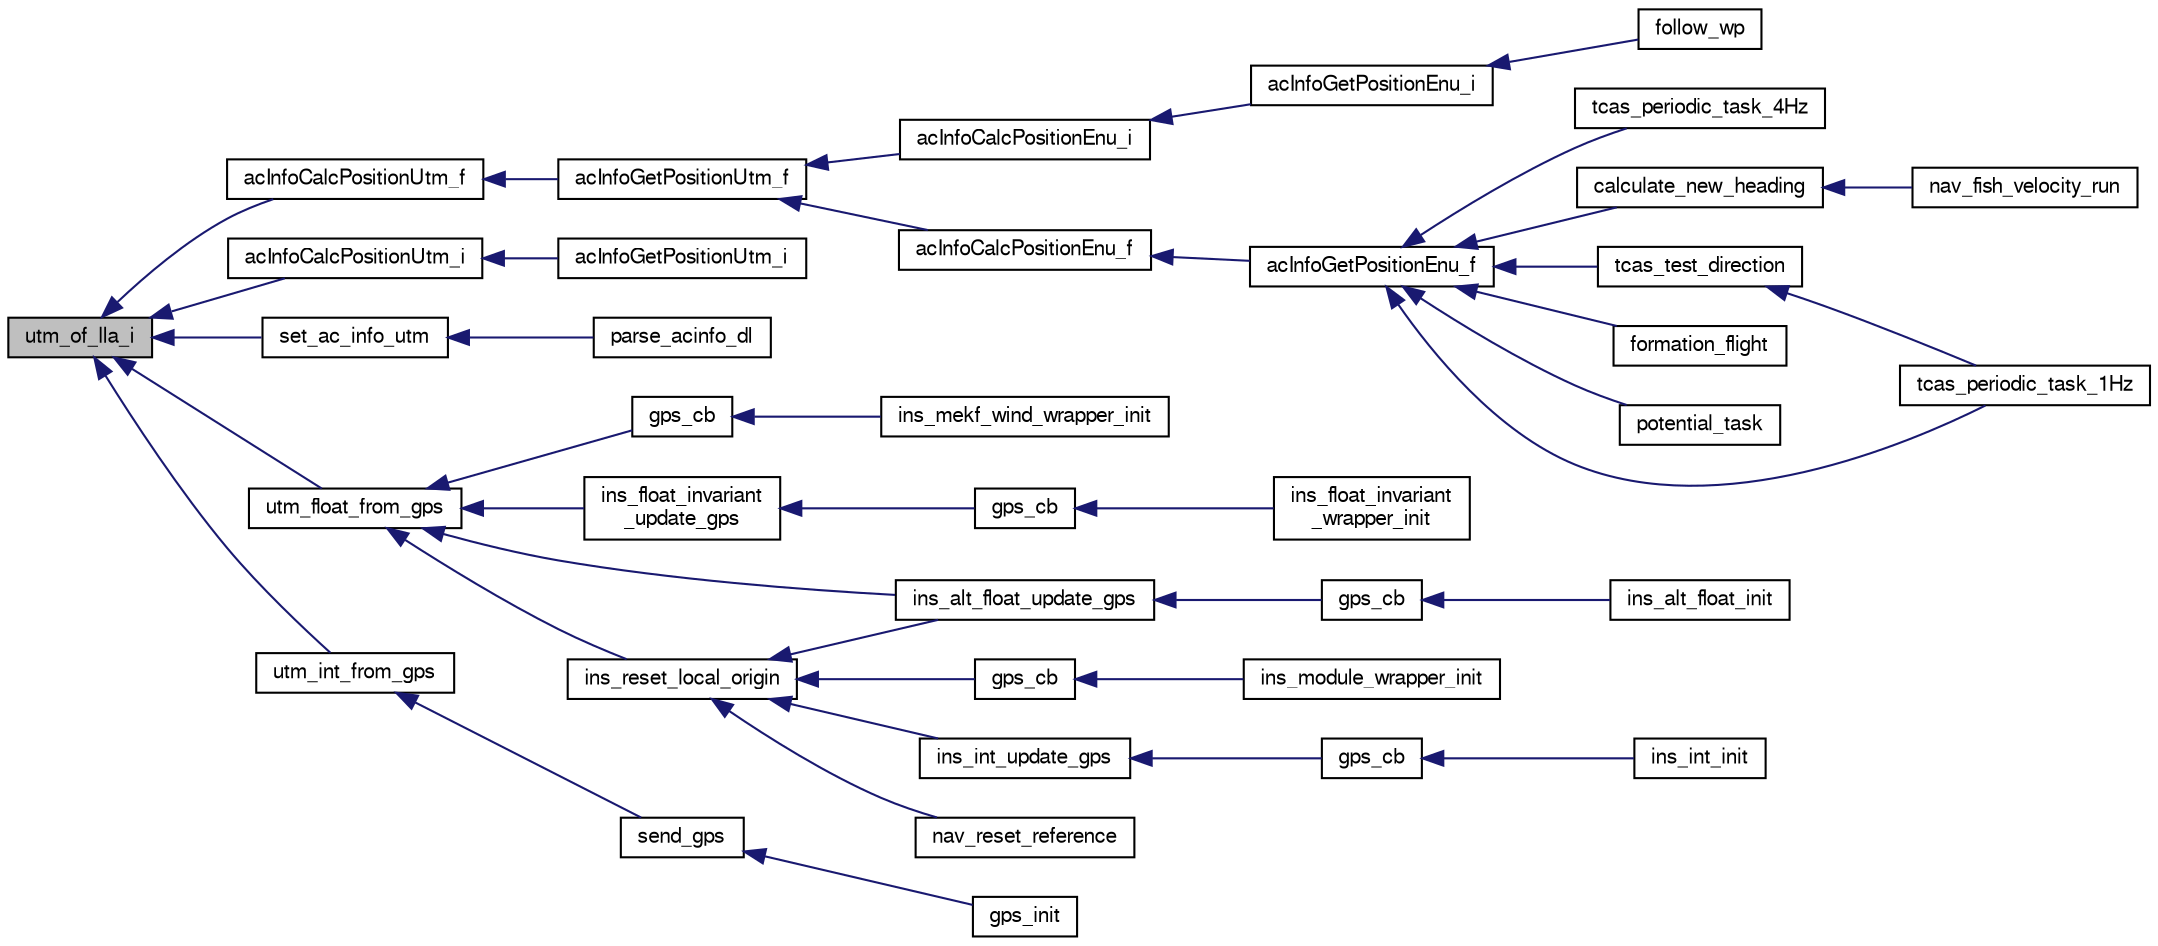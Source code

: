 digraph "utm_of_lla_i"
{
  edge [fontname="FreeSans",fontsize="10",labelfontname="FreeSans",labelfontsize="10"];
  node [fontname="FreeSans",fontsize="10",shape=record];
  rankdir="LR";
  Node1 [label="utm_of_lla_i",height=0.2,width=0.4,color="black", fillcolor="grey75", style="filled", fontcolor="black"];
  Node1 -> Node2 [dir="back",color="midnightblue",fontsize="10",style="solid",fontname="FreeSans"];
  Node2 [label="acInfoCalcPositionUtm_f",height=0.2,width=0.4,color="black", fillcolor="white", style="filled",URL="$group__ac__info.html#ga372e62985b33d1539347cfadb62d9aff"];
  Node2 -> Node3 [dir="back",color="midnightblue",fontsize="10",style="solid",fontname="FreeSans"];
  Node3 [label="acInfoGetPositionUtm_f",height=0.2,width=0.4,color="black", fillcolor="white", style="filled",URL="$group__ac__info.html#ga74acacb611beb144c68c7b41ef3e50a4",tooltip="Get position from UTM coordinates (float). "];
  Node3 -> Node4 [dir="back",color="midnightblue",fontsize="10",style="solid",fontname="FreeSans"];
  Node4 [label="acInfoCalcPositionEnu_f",height=0.2,width=0.4,color="black", fillcolor="white", style="filled",URL="$group__ac__info.html#ga5f26bc7946ecd4d712ed0baa6cbe8dd1"];
  Node4 -> Node5 [dir="back",color="midnightblue",fontsize="10",style="solid",fontname="FreeSans"];
  Node5 [label="acInfoGetPositionEnu_f",height=0.2,width=0.4,color="black", fillcolor="white", style="filled",URL="$group__ac__info.html#ga525710b691b4f60d3e55c3c4b2cb092c",tooltip="Get position in local ENU coordinates (float). "];
  Node5 -> Node6 [dir="back",color="midnightblue",fontsize="10",style="solid",fontname="FreeSans"];
  Node6 [label="calculate_new_heading",height=0.2,width=0.4,color="black", fillcolor="white", style="filled",URL="$nav__fish_8c.html#aabac53beb17b84ea4474a72fb85e2abb",tooltip="calculates new variation of the heading for the uav based on current state "];
  Node6 -> Node7 [dir="back",color="midnightblue",fontsize="10",style="solid",fontname="FreeSans"];
  Node7 [label="nav_fish_velocity_run",height=0.2,width=0.4,color="black", fillcolor="white", style="filled",URL="$nav__fish_8h.html#ae25f7a8ee455c00944445f6b12b3a49f",tooltip="nav fish velocity run "];
  Node5 -> Node8 [dir="back",color="midnightblue",fontsize="10",style="solid",fontname="FreeSans"];
  Node8 [label="formation_flight",height=0.2,width=0.4,color="black", fillcolor="white", style="filled",URL="$formation_8h.html#a18de0c4f9e864cb4db84458b33b463dd"];
  Node5 -> Node9 [dir="back",color="midnightblue",fontsize="10",style="solid",fontname="FreeSans"];
  Node9 [label="potential_task",height=0.2,width=0.4,color="black", fillcolor="white", style="filled",URL="$potential_8h.html#a2ecae8ed4b80ccfece655453a56db7cd"];
  Node5 -> Node10 [dir="back",color="midnightblue",fontsize="10",style="solid",fontname="FreeSans"];
  Node10 [label="tcas_periodic_task_1Hz",height=0.2,width=0.4,color="black", fillcolor="white", style="filled",URL="$tcas_8h.html#adb2f00821358ed6ad0f366e6a2422558"];
  Node5 -> Node11 [dir="back",color="midnightblue",fontsize="10",style="solid",fontname="FreeSans"];
  Node11 [label="tcas_periodic_task_4Hz",height=0.2,width=0.4,color="black", fillcolor="white", style="filled",URL="$tcas_8h.html#aa520d855e76e58f77855603fde040497"];
  Node5 -> Node12 [dir="back",color="midnightblue",fontsize="10",style="solid",fontname="FreeSans"];
  Node12 [label="tcas_test_direction",height=0.2,width=0.4,color="black", fillcolor="white", style="filled",URL="$tcas_8c.html#a5baa7069079b8f1211e22af90cf7593b"];
  Node12 -> Node10 [dir="back",color="midnightblue",fontsize="10",style="solid",fontname="FreeSans"];
  Node3 -> Node13 [dir="back",color="midnightblue",fontsize="10",style="solid",fontname="FreeSans"];
  Node13 [label="acInfoCalcPositionEnu_i",height=0.2,width=0.4,color="black", fillcolor="white", style="filled",URL="$group__ac__info.html#gad27d2e9d1854b608ee9d187eb51a368e"];
  Node13 -> Node14 [dir="back",color="midnightblue",fontsize="10",style="solid",fontname="FreeSans"];
  Node14 [label="acInfoGetPositionEnu_i",height=0.2,width=0.4,color="black", fillcolor="white", style="filled",URL="$group__ac__info.html#ga375088f288d8540b8f3404c6a58f4646",tooltip="Get position in local ENU coordinates (int). "];
  Node14 -> Node15 [dir="back",color="midnightblue",fontsize="10",style="solid",fontname="FreeSans"];
  Node15 [label="follow_wp",height=0.2,width=0.4,color="black", fillcolor="white", style="filled",URL="$follow_8h.html#a193d671739e35bbb235456cb3b65e9ff"];
  Node1 -> Node16 [dir="back",color="midnightblue",fontsize="10",style="solid",fontname="FreeSans"];
  Node16 [label="acInfoCalcPositionUtm_i",height=0.2,width=0.4,color="black", fillcolor="white", style="filled",URL="$group__ac__info.html#ga625b19c827e0414eba7db51eb8ca4a75"];
  Node16 -> Node17 [dir="back",color="midnightblue",fontsize="10",style="solid",fontname="FreeSans"];
  Node17 [label="acInfoGetPositionUtm_i",height=0.2,width=0.4,color="black", fillcolor="white", style="filled",URL="$group__ac__info.html#ga70185310208daf9b55c913658348886b",tooltip="Get position from UTM coordinates (int). "];
  Node1 -> Node18 [dir="back",color="midnightblue",fontsize="10",style="solid",fontname="FreeSans"];
  Node18 [label="set_ac_info_utm",height=0.2,width=0.4,color="black", fillcolor="white", style="filled",URL="$group__ac__info.html#ga2f523b260d5f5dda8f138ba70435479c",tooltip="Set Aircraft info. "];
  Node18 -> Node19 [dir="back",color="midnightblue",fontsize="10",style="solid",fontname="FreeSans"];
  Node19 [label="parse_acinfo_dl",height=0.2,width=0.4,color="black", fillcolor="white", style="filled",URL="$group__ac__info.html#ga17b120995d97d500b7eb5aea22214041",tooltip="Parse all datalink or telemetry messages that contain global position of other acs Messages currently..."];
  Node1 -> Node20 [dir="back",color="midnightblue",fontsize="10",style="solid",fontname="FreeSans"];
  Node20 [label="utm_float_from_gps",height=0.2,width=0.4,color="black", fillcolor="white", style="filled",URL="$gps_8h.html#a1343b41c94f919a6a593b958b275683f",tooltip="Convenience function to get utm position in float from GPS structure. "];
  Node20 -> Node21 [dir="back",color="midnightblue",fontsize="10",style="solid",fontname="FreeSans"];
  Node21 [label="gps_cb",height=0.2,width=0.4,color="black", fillcolor="white", style="filled",URL="$ins__mekf__wind__wrapper_8c.html#a1c1656ce80fe1f1ad49fea691164dbf8"];
  Node21 -> Node22 [dir="back",color="midnightblue",fontsize="10",style="solid",fontname="FreeSans"];
  Node22 [label="ins_mekf_wind_wrapper_init",height=0.2,width=0.4,color="black", fillcolor="white", style="filled",URL="$ins__mekf__wind__wrapper_8h.html#a7b3c1fefc89ec1a4ff25484626a02deb",tooltip="Init function. "];
  Node20 -> Node23 [dir="back",color="midnightblue",fontsize="10",style="solid",fontname="FreeSans"];
  Node23 [label="ins_alt_float_update_gps",height=0.2,width=0.4,color="black", fillcolor="white", style="filled",URL="$ins__alt__float_8c.html#ac5b472605ca2035825b6ccca1c4d8c5e"];
  Node23 -> Node24 [dir="back",color="midnightblue",fontsize="10",style="solid",fontname="FreeSans"];
  Node24 [label="gps_cb",height=0.2,width=0.4,color="black", fillcolor="white", style="filled",URL="$ins__alt__float_8c.html#a1c1656ce80fe1f1ad49fea691164dbf8"];
  Node24 -> Node25 [dir="back",color="midnightblue",fontsize="10",style="solid",fontname="FreeSans"];
  Node25 [label="ins_alt_float_init",height=0.2,width=0.4,color="black", fillcolor="white", style="filled",URL="$ins__alt__float_8h.html#addae4691b18806ce2db90c10ef8d7274"];
  Node20 -> Node26 [dir="back",color="midnightblue",fontsize="10",style="solid",fontname="FreeSans"];
  Node26 [label="ins_float_invariant\l_update_gps",height=0.2,width=0.4,color="black", fillcolor="white", style="filled",URL="$ins__float__invariant_8h.html#a61e3f6c5195a9e0e99428c7cb5981382"];
  Node26 -> Node27 [dir="back",color="midnightblue",fontsize="10",style="solid",fontname="FreeSans"];
  Node27 [label="gps_cb",height=0.2,width=0.4,color="black", fillcolor="white", style="filled",URL="$ins__float__invariant__wrapper_8c.html#a1c1656ce80fe1f1ad49fea691164dbf8"];
  Node27 -> Node28 [dir="back",color="midnightblue",fontsize="10",style="solid",fontname="FreeSans"];
  Node28 [label="ins_float_invariant\l_wrapper_init",height=0.2,width=0.4,color="black", fillcolor="white", style="filled",URL="$ins__float__invariant__wrapper_8h.html#abd4f3b0fcceec4de92a1ad9a7653c6f3"];
  Node20 -> Node29 [dir="back",color="midnightblue",fontsize="10",style="solid",fontname="FreeSans"];
  Node29 [label="ins_reset_local_origin",height=0.2,width=0.4,color="black", fillcolor="white", style="filled",URL="$ins_8h.html#a14cb66a86c67d8b9216a8c12f58c311b",tooltip="INS local origin reset. "];
  Node29 -> Node30 [dir="back",color="midnightblue",fontsize="10",style="solid",fontname="FreeSans"];
  Node30 [label="gps_cb",height=0.2,width=0.4,color="black", fillcolor="white", style="filled",URL="$ins__skeleton_8c.html#a1c1656ce80fe1f1ad49fea691164dbf8"];
  Node30 -> Node31 [dir="back",color="midnightblue",fontsize="10",style="solid",fontname="FreeSans"];
  Node31 [label="ins_module_wrapper_init",height=0.2,width=0.4,color="black", fillcolor="white", style="filled",URL="$ins__skeleton_8h.html#a36545e3f7b1233bb331ff0952d01a9bc"];
  Node29 -> Node23 [dir="back",color="midnightblue",fontsize="10",style="solid",fontname="FreeSans"];
  Node29 -> Node32 [dir="back",color="midnightblue",fontsize="10",style="solid",fontname="FreeSans"];
  Node32 [label="ins_int_update_gps",height=0.2,width=0.4,color="black", fillcolor="white", style="filled",URL="$ins__int_8h.html#a54df8c17ccf7a20d6ca09ad0b8f45db3"];
  Node32 -> Node33 [dir="back",color="midnightblue",fontsize="10",style="solid",fontname="FreeSans"];
  Node33 [label="gps_cb",height=0.2,width=0.4,color="black", fillcolor="white", style="filled",URL="$ins__int_8c.html#a1c1656ce80fe1f1ad49fea691164dbf8"];
  Node33 -> Node34 [dir="back",color="midnightblue",fontsize="10",style="solid",fontname="FreeSans"];
  Node34 [label="ins_int_init",height=0.2,width=0.4,color="black", fillcolor="white", style="filled",URL="$ins__int_8h.html#a6f47e4e65f9697a961c3bef79e9029e4"];
  Node29 -> Node35 [dir="back",color="midnightblue",fontsize="10",style="solid",fontname="FreeSans"];
  Node35 [label="nav_reset_reference",height=0.2,width=0.4,color="black", fillcolor="white", style="filled",URL="$common__nav_8h.html#a1886ff619a5c03dc6c54729f301fa62e",tooltip="Reset the geographic reference to the current GPS fix. "];
  Node1 -> Node36 [dir="back",color="midnightblue",fontsize="10",style="solid",fontname="FreeSans"];
  Node36 [label="utm_int_from_gps",height=0.2,width=0.4,color="black", fillcolor="white", style="filled",URL="$gps_8h.html#a4fff1fd94429e7d036ba27af86a8c5ed",tooltip="Convenience function to get utm position in int from GPS structure. "];
  Node36 -> Node37 [dir="back",color="midnightblue",fontsize="10",style="solid",fontname="FreeSans"];
  Node37 [label="send_gps",height=0.2,width=0.4,color="black", fillcolor="white", style="filled",URL="$gps_8c.html#ac803c4ab4fb8dc92a4c4463c07da1600"];
  Node37 -> Node38 [dir="back",color="midnightblue",fontsize="10",style="solid",fontname="FreeSans"];
  Node38 [label="gps_init",height=0.2,width=0.4,color="black", fillcolor="white", style="filled",URL="$gps_8h.html#ab37f7040b9efd19fdd3f92b1df77e771",tooltip="initialize the global GPS state "];
}
